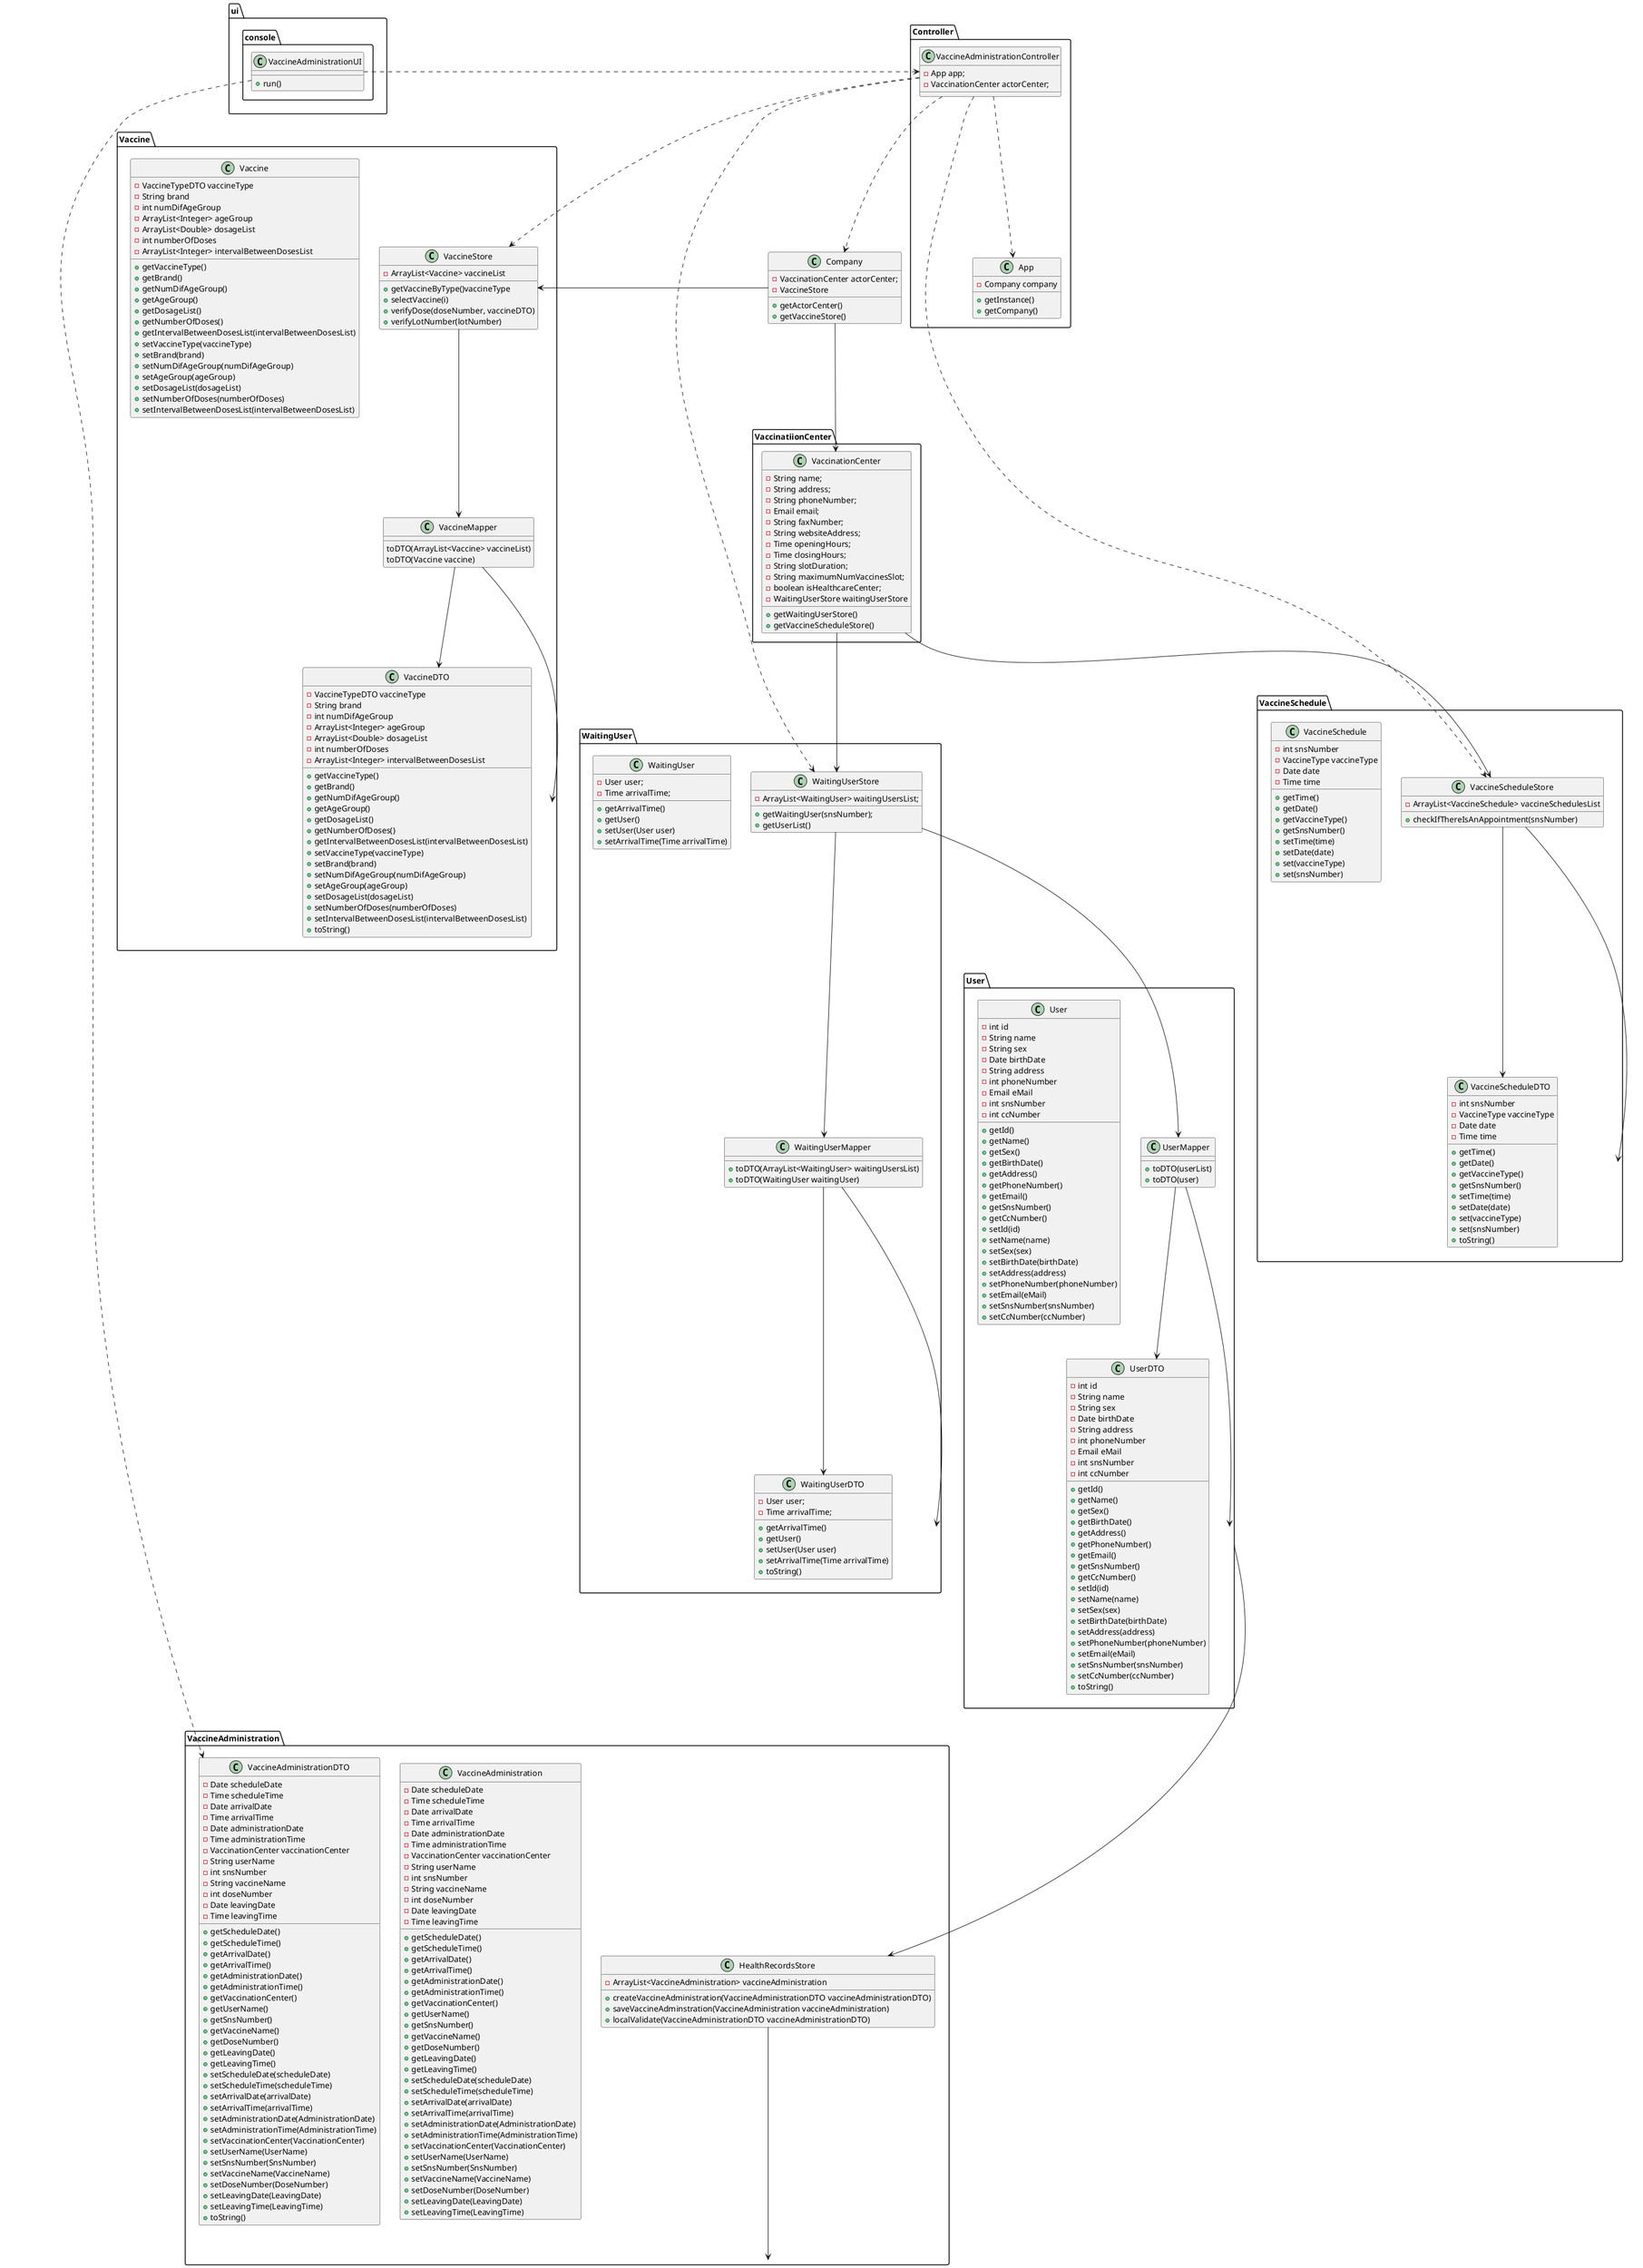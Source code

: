 @startuml
'https://plantuml.com/class-diagram

package ui <<Folder>> {
    package console <<Folder>> {
        class VaccineAdministrationUI{
            +run()
        }
    }
}

package Controller <<Folder>> {
     class VaccineAdministrationController{
         -App app;
         -VaccinationCenter actorCenter;
     }
     class App{
         -Company company
         +getInstance()
         +getCompany()
     }
}

class Company{
    -VaccinationCenter actorCenter;
    -VaccineStore
    +getActorCenter()
    +getVaccineStore()
}

package VaccinatiionCenter <<Folder>>{
    class VaccinationCenter{
        -String name;
        -String address;
        -String phoneNumber;
        -Email email;
        -String faxNumber;
        -String websiteAddress;
        -Time openingHours;
        -Time closingHours;
        -String slotDuration;
        -String maximumNumVaccinesSlot;
        -boolean isHealthcareCenter;
        -WaitingUserStore waitingUserStore
        +getWaitingUserStore()
        +getVaccineScheduleStore()
    }
}

package WaitingUser <<Folder>> {
    class WaitingUserStore {
        -ArrayList<WaitingUser> waitingUsersList;
        +getWaitingUser(snsNumber);
        +getUserList()
    }

    class WaitingUserMapper{
        +toDTO(ArrayList<WaitingUser> waitingUsersList)
        +toDTO(WaitingUser waitingUser)
    }

    class WaitingUserDTO{
        -User user;
        -Time arrivalTime;
        +getArrivalTime()
        +getUser()
        +setUser(User user)
        +setArrivalTime(Time arrivalTime)
        +toString()
    }

    class WaitingUser{
        -User user;
        -Time arrivalTime;
        +getArrivalTime()
        +getUser()
        +setUser(User user)
        +setArrivalTime(Time arrivalTime)
    }
}

package VaccineSchedule <<Folder>> {

    class VaccineScheduleStore{
        -ArrayList<VaccineSchedule> vaccineSchedulesList
        +checkIfThereIsAnAppointment(snsNumber)
    }

    class VaccineSchedule{
        -int snsNumber
        -VaccineType vaccineType
        -Date date
        -Time time
        +getTime()
        +getDate()
        +getVaccineType()
        +getSnsNumber()
        +setTime(time)
        +setDate(date)
        +set(vaccineType)
        +set(snsNumber)
    }

    class VaccineScheduleDTO{
        -int snsNumber
        -VaccineType vaccineType
        -Date date
        -Time time
        +getTime()
        +getDate()
        +getVaccineType()
        +getSnsNumber()
        +setTime(time)
        +setDate(date)
        +set(vaccineType)
        +set(snsNumber)
        +toString()
    }

}

package Vaccine <<Folder>> {

    class VaccineStore{
        -ArrayList<Vaccine> vaccineList
        +getVaccineByType()vaccineType
        +selectVaccine(i)
        +verifyDose(doseNumber, vaccineDTO)
        +verifyLotNumber(lotNumber)
    }

    class Vaccine{
        -VaccineTypeDTO vaccineType
        -String brand
        -int numDifAgeGroup
        -ArrayList<Integer> ageGroup
        -ArrayList<Double> dosageList
        -int numberOfDoses
        -ArrayList<Integer> intervalBetweenDosesList
        +getVaccineType()
        +getBrand()
        +getNumDifAgeGroup()
        +getAgeGroup()
        +getDosageList()
        +getNumberOfDoses()
        +getIntervalBetweenDosesList(intervalBetweenDosesList)
        +setVaccineType(vaccineType)
        +setBrand(brand)
        +setNumDifAgeGroup(numDifAgeGroup)
        +setAgeGroup(ageGroup)
        +setDosageList(dosageList)
        +setNumberOfDoses(numberOfDoses)
        +setIntervalBetweenDosesList(intervalBetweenDosesList)
    }

    class VaccineMapper{
        toDTO(ArrayList<Vaccine> vaccineList)
        toDTO(Vaccine vaccine)
    }

    class VaccineDTO{
        -VaccineTypeDTO vaccineType
        -String brand
        -int numDifAgeGroup
        -ArrayList<Integer> ageGroup
        -ArrayList<Double> dosageList
        -int numberOfDoses
        -ArrayList<Integer> intervalBetweenDosesList
        +getVaccineType()
        +getBrand()
        +getNumDifAgeGroup()
        +getAgeGroup()
        +getDosageList()
        +getNumberOfDoses()
        +getIntervalBetweenDosesList(intervalBetweenDosesList)
        +setVaccineType(vaccineType)
        +setBrand(brand)
        +setNumDifAgeGroup(numDifAgeGroup)
        +setAgeGroup(ageGroup)
        +setDosageList(dosageList)
        +setNumberOfDoses(numberOfDoses)
        +setIntervalBetweenDosesList(intervalBetweenDosesList)
        +toString()
    }
}

package VaccineAdministration <<Folder>> {

    class HealthRecordsStore{
        -ArrayList<VaccineAdministration> vaccineAdministration
        +createVaccineAdministration(VaccineAdministrationDTO vaccineAdministrationDTO)
        +saveVaccineAdminstration(VaccineAdministration vaccineAdministration)
        +localValidate(VaccineAdministrationDTO vaccineAdministrationDTO)
    }

    class VaccineAdministration{
        -Date scheduleDate
        -Time scheduleTime
        -Date arrivalDate
        -Time arrivalTime
        -Date administrationDate
        -Time administrationTime
        -VaccinationCenter vaccinationCenter
        -String userName
        -int snsNumber
        -String vaccineName
        -int doseNumber
        -Date leavingDate
        -Time leavingTime
        +getScheduleDate()
        +getScheduleTime()
        +getArrivalDate()
        +getArrivalTime()
        +getAdministrationDate()
        +getAdministrationTime()
        +getVaccinationCenter()
        +getUserName()
        +getSnsNumber()
        +getVaccineName()
        +getDoseNumber()
        +getLeavingDate()
        +getLeavingTime()
        +setScheduleDate(scheduleDate)
        +setScheduleTime(scheduleTime)
        +setArrivalDate(arrivalDate)
        +setArrivalTime(arrivalTime)
        +setAdministrationDate(AdministrationDate)
        +setAdministrationTime(AdministrationTime)
        +setVaccinationCenter(VaccinationCenter)
        +setUserName(UserName)
        +setSnsNumber(SnsNumber)
        +setVaccineName(VaccineName)
        +setDoseNumber(DoseNumber)
        +setLeavingDate(LeavingDate)
        +setLeavingTime(LeavingTime)
    }

    class VaccineAdministrationDTO{
        -Date scheduleDate
        -Time scheduleTime
        -Date arrivalDate
        -Time arrivalTime
        -Date administrationDate
        -Time administrationTime
        -VaccinationCenter vaccinationCenter
        -String userName
        -int snsNumber
        -String vaccineName
        -int doseNumber
        -Date leavingDate
        -Time leavingTime
        +getScheduleDate()
        +getScheduleTime()
        +getArrivalDate()
        +getArrivalTime()
        +getAdministrationDate()
        +getAdministrationTime()
        +getVaccinationCenter()
        +getUserName()
        +getSnsNumber()
        +getVaccineName()
        +getDoseNumber()
        +getLeavingDate()
        +getLeavingTime()
        +setScheduleDate(scheduleDate)
        +setScheduleTime(scheduleTime)
        +setArrivalDate(arrivalDate)
        +setArrivalTime(arrivalTime)
        +setAdministrationDate(AdministrationDate)
        +setAdministrationTime(AdministrationTime)
        +setVaccinationCenter(VaccinationCenter)
        +setUserName(UserName)
        +setSnsNumber(SnsNumber)
        +setVaccineName(VaccineName)
        +setDoseNumber(DoseNumber)
        +setLeavingDate(LeavingDate)
        +setLeavingTime(LeavingTime)
        +toString()
    }
}

package User <<Folder>> {

    class UserMapper{
        +toDTO(userList)
        +toDTO(user)
    }

    class UserDTO{
        -int id
        -String name
        -String sex
        -Date birthDate
        -String address
        -int phoneNumber
        -Email eMail
        -int snsNumber
        -int ccNumber
        +getId()
        +getName()
        +getSex()
        +getBirthDate()
        +getAddress()
        +getPhoneNumber()
        +getEmail()
        +getSnsNumber()
        +getCcNumber()
        +setId(id)
        +setName(name)
        +setSex(sex)
        +setBirthDate(birthDate)
        +setAddress(address)
        +setPhoneNumber(phoneNumber)
        +setEmail(eMail)
        +setSnsNumber(snsNumber)
        +setCcNumber(ccNumber)
        +toString()
    }

    class User{
        -int id
        -String name
        -String sex
        -Date birthDate
        -String address
        -int phoneNumber
        -Email eMail
        -int snsNumber
        -int ccNumber
        +getId()
        +getName()
        +getSex()
        +getBirthDate()
        +getAddress()
        +getPhoneNumber()
        +getEmail()
        +getSnsNumber()
        +getCcNumber()
        +setId(id)
        +setName(name)
        +setSex(sex)
        +setBirthDate(birthDate)
        +setAddress(address)
        +setPhoneNumber(phoneNumber)
        +setEmail(eMail)
        +setSnsNumber(snsNumber)
        +setCcNumber(ccNumber)
    }
}


VaccineAdministrationUI .> VaccineAdministrationController
VaccineAdministrationUI ..> VaccineAdministrationDTO
VaccineAdministrationController ..> App
VaccineAdministrationController ..>Company
VaccineAdministrationController ..> VaccineScheduleStore
VaccineAdministrationController ..> WaitingUserStore
VaccineAdministrationController ..> VaccineStore
Company --> VaccinationCenter
Company -> VaccineStore
VaccinationCenter -->WaitingUserStore
VaccinationCenter --> VaccineScheduleStore
WaitingUserStore --> WaitingUserMapper
WaitingUserMapper --> WaitingUser
WaitingUserMapper --> WaitingUserDTO
VaccineScheduleStore --> VaccineSchedule
VaccineScheduleStore --> VaccineScheduleDTO
VaccineStore --> VaccineMapper
VaccineMapper --> Vaccine
VaccineMapper --> VaccineDTO
WaitingUserStore --> UserMapper
UserMapper --> User
UserMapper --> UserDTO
User --> HealthRecordsStore
HealthRecordsStore --> VaccineAdministration


@enduml